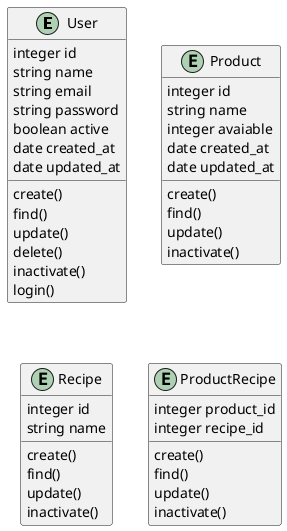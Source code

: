 @startuml class-diagram

entity User

User : integer id
User : string name
User : string email
User : string password
User : boolean active
User : date created_at
User : date updated_at

User : create()
User : find()
User : update()
User : delete()
User : inactivate()
User : login()

entity Product

Product : integer id
Product : string name
Product : integer avaiable
Product : date created_at
Product : date updated_at

Product : create()
Product : find()
Product : update()
Product : inactivate()

entity Recipe

Recipe : integer id
Recipe : string name

Recipe : create()
Recipe : find()
Recipe : update()
Recipe : inactivate()


entity ProductRecipe

ProductRecipe : integer product_id
ProductRecipe : integer recipe_id

ProductRecipe : create()
ProductRecipe : find()
ProductRecipe : update()
ProductRecipe : inactivate()

@enduml

